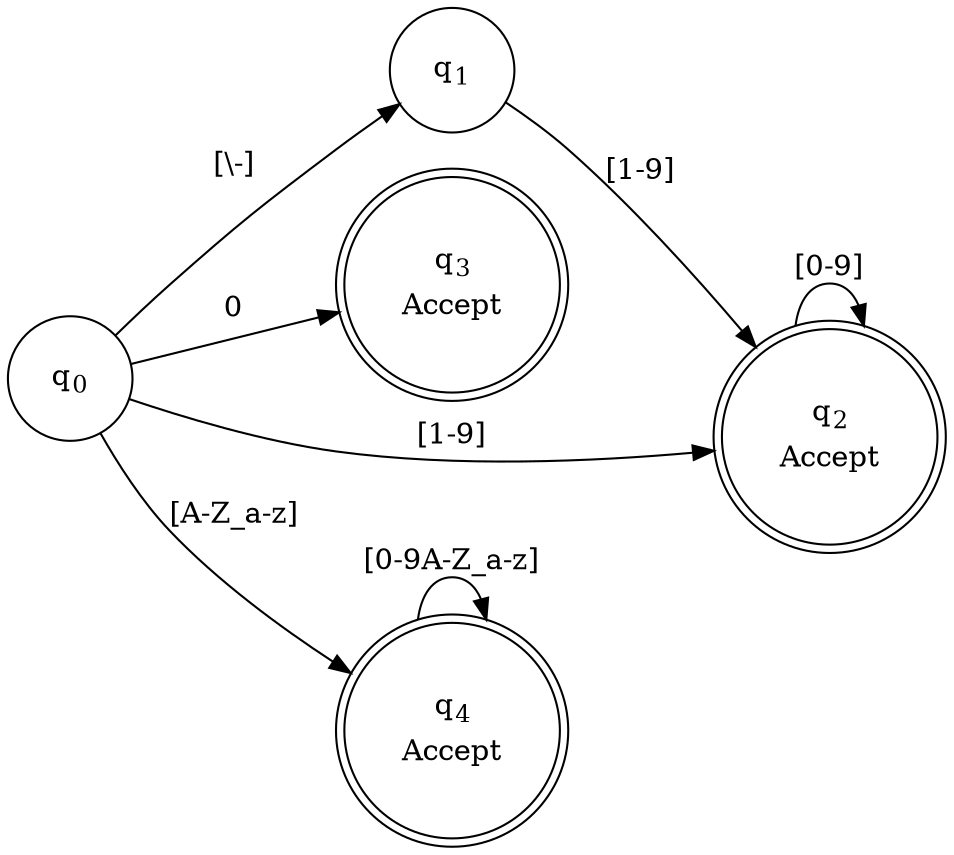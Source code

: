 digraph FA {
rankdir=LR
node [shape=circle]
q0->q1 [label="[\\-]"]
q0->q3 [label="0"]
q0->q2 [label="[1-9]"]
q0->q4 [label="[A-Z_a-z]"]
q1->q2 [label="[1-9]"]
q2->q2 [label="[0-9]"]
q4->q4 [label="[0-9A-Z_a-z]"]
q0 [label=<<TABLE BORDER="0"><TR><TD>q<SUB>0</SUB></TD></TR></TABLE>>]
q1 [label=<<TABLE BORDER="0"><TR><TD>q<SUB>1</SUB></TD></TR></TABLE>>]
q2 [label=<<TABLE BORDER="0"><TR><TD>q<SUB>2</SUB></TD></TR><TR><TD>Accept</TD></TR></TABLE>>,shape=doublecircle]
q3 [label=<<TABLE BORDER="0"><TR><TD>q<SUB>3</SUB></TD></TR><TR><TD>Accept</TD></TR></TABLE>>,shape=doublecircle]
q4 [label=<<TABLE BORDER="0"><TR><TD>q<SUB>4</SUB></TD></TR><TR><TD>Accept</TD></TR></TABLE>>,shape=doublecircle]
q2,q3,q4,q2,q3,q4 [shape=doublecircle]
}
